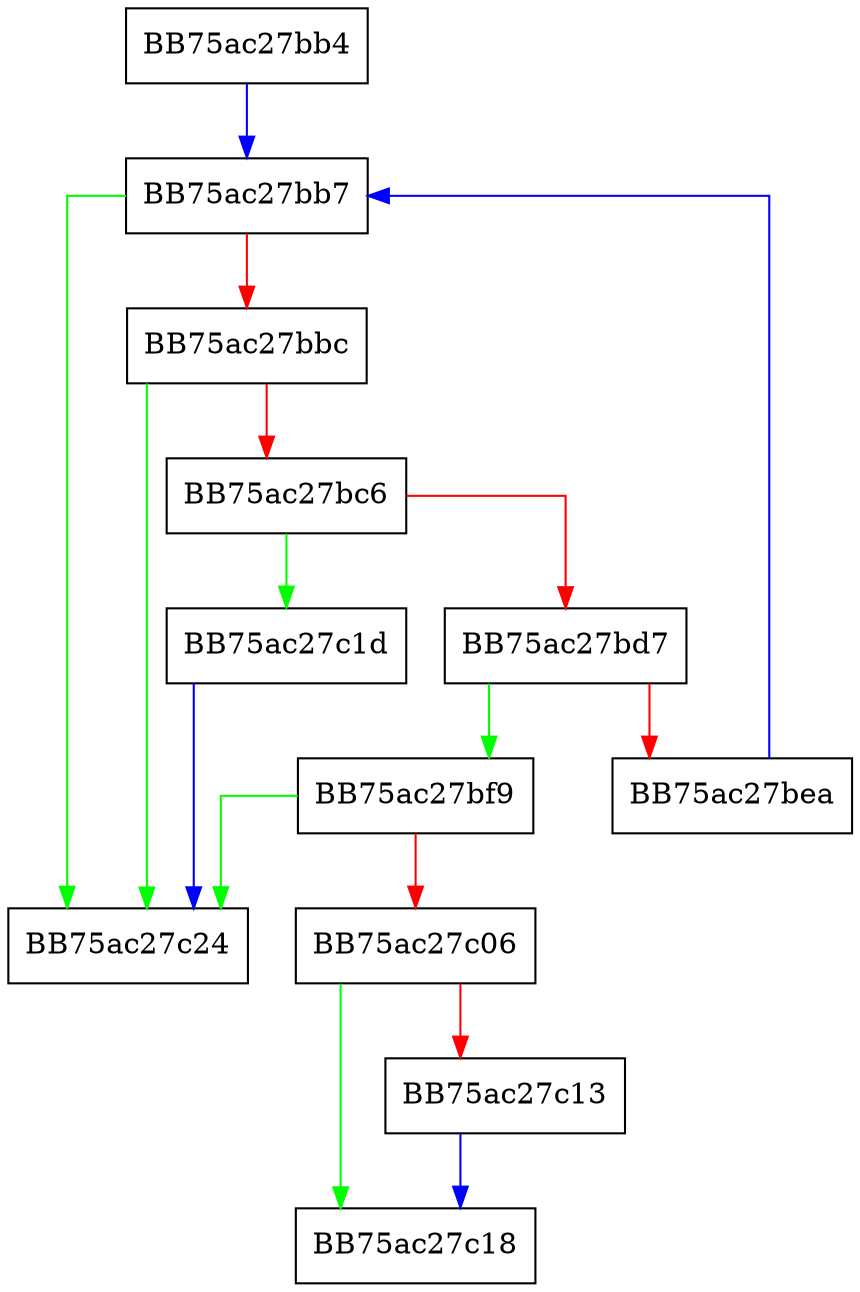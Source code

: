 digraph ZSTD_ldm_skipSequences {
  node [shape="box"];
  graph [splines=ortho];
  BB75ac27bb4 -> BB75ac27bb7 [color="blue"];
  BB75ac27bb7 -> BB75ac27c24 [color="green"];
  BB75ac27bb7 -> BB75ac27bbc [color="red"];
  BB75ac27bbc -> BB75ac27c24 [color="green"];
  BB75ac27bbc -> BB75ac27bc6 [color="red"];
  BB75ac27bc6 -> BB75ac27c1d [color="green"];
  BB75ac27bc6 -> BB75ac27bd7 [color="red"];
  BB75ac27bd7 -> BB75ac27bf9 [color="green"];
  BB75ac27bd7 -> BB75ac27bea [color="red"];
  BB75ac27bea -> BB75ac27bb7 [color="blue"];
  BB75ac27bf9 -> BB75ac27c24 [color="green"];
  BB75ac27bf9 -> BB75ac27c06 [color="red"];
  BB75ac27c06 -> BB75ac27c18 [color="green"];
  BB75ac27c06 -> BB75ac27c13 [color="red"];
  BB75ac27c13 -> BB75ac27c18 [color="blue"];
  BB75ac27c1d -> BB75ac27c24 [color="blue"];
}